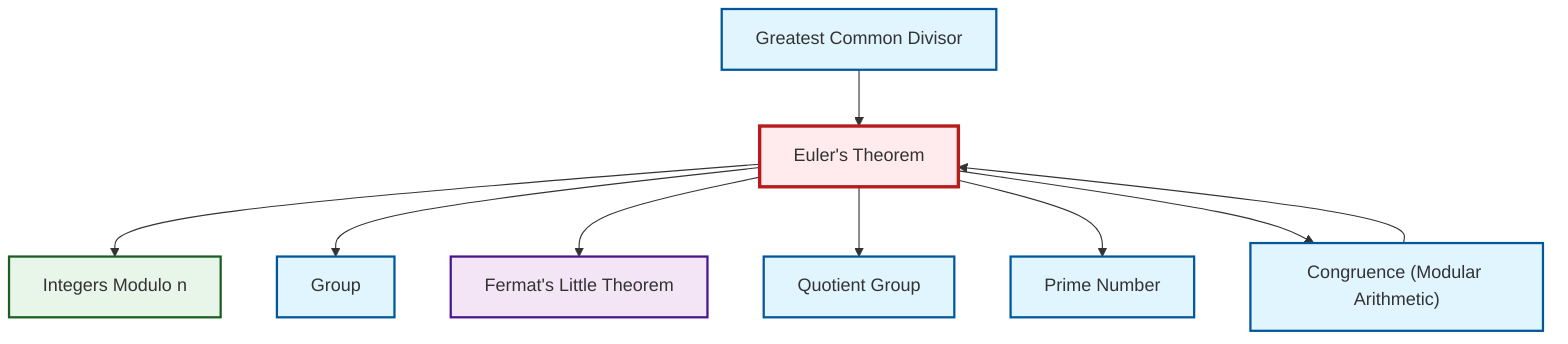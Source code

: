 graph TD
    classDef definition fill:#e1f5fe,stroke:#01579b,stroke-width:2px
    classDef theorem fill:#f3e5f5,stroke:#4a148c,stroke-width:2px
    classDef axiom fill:#fff3e0,stroke:#e65100,stroke-width:2px
    classDef example fill:#e8f5e9,stroke:#1b5e20,stroke-width:2px
    classDef current fill:#ffebee,stroke:#b71c1c,stroke-width:3px
    def-prime["Prime Number"]:::definition
    thm-euler["Euler's Theorem"]:::theorem
    def-gcd["Greatest Common Divisor"]:::definition
    def-group["Group"]:::definition
    def-congruence["Congruence (Modular Arithmetic)"]:::definition
    thm-fermat-little["Fermat's Little Theorem"]:::theorem
    def-quotient-group["Quotient Group"]:::definition
    ex-quotient-integers-mod-n["Integers Modulo n"]:::example
    def-congruence --> thm-euler
    thm-euler --> ex-quotient-integers-mod-n
    thm-euler --> def-group
    thm-euler --> thm-fermat-little
    thm-euler --> def-quotient-group
    def-gcd --> thm-euler
    thm-euler --> def-prime
    thm-euler --> def-congruence
    class thm-euler current